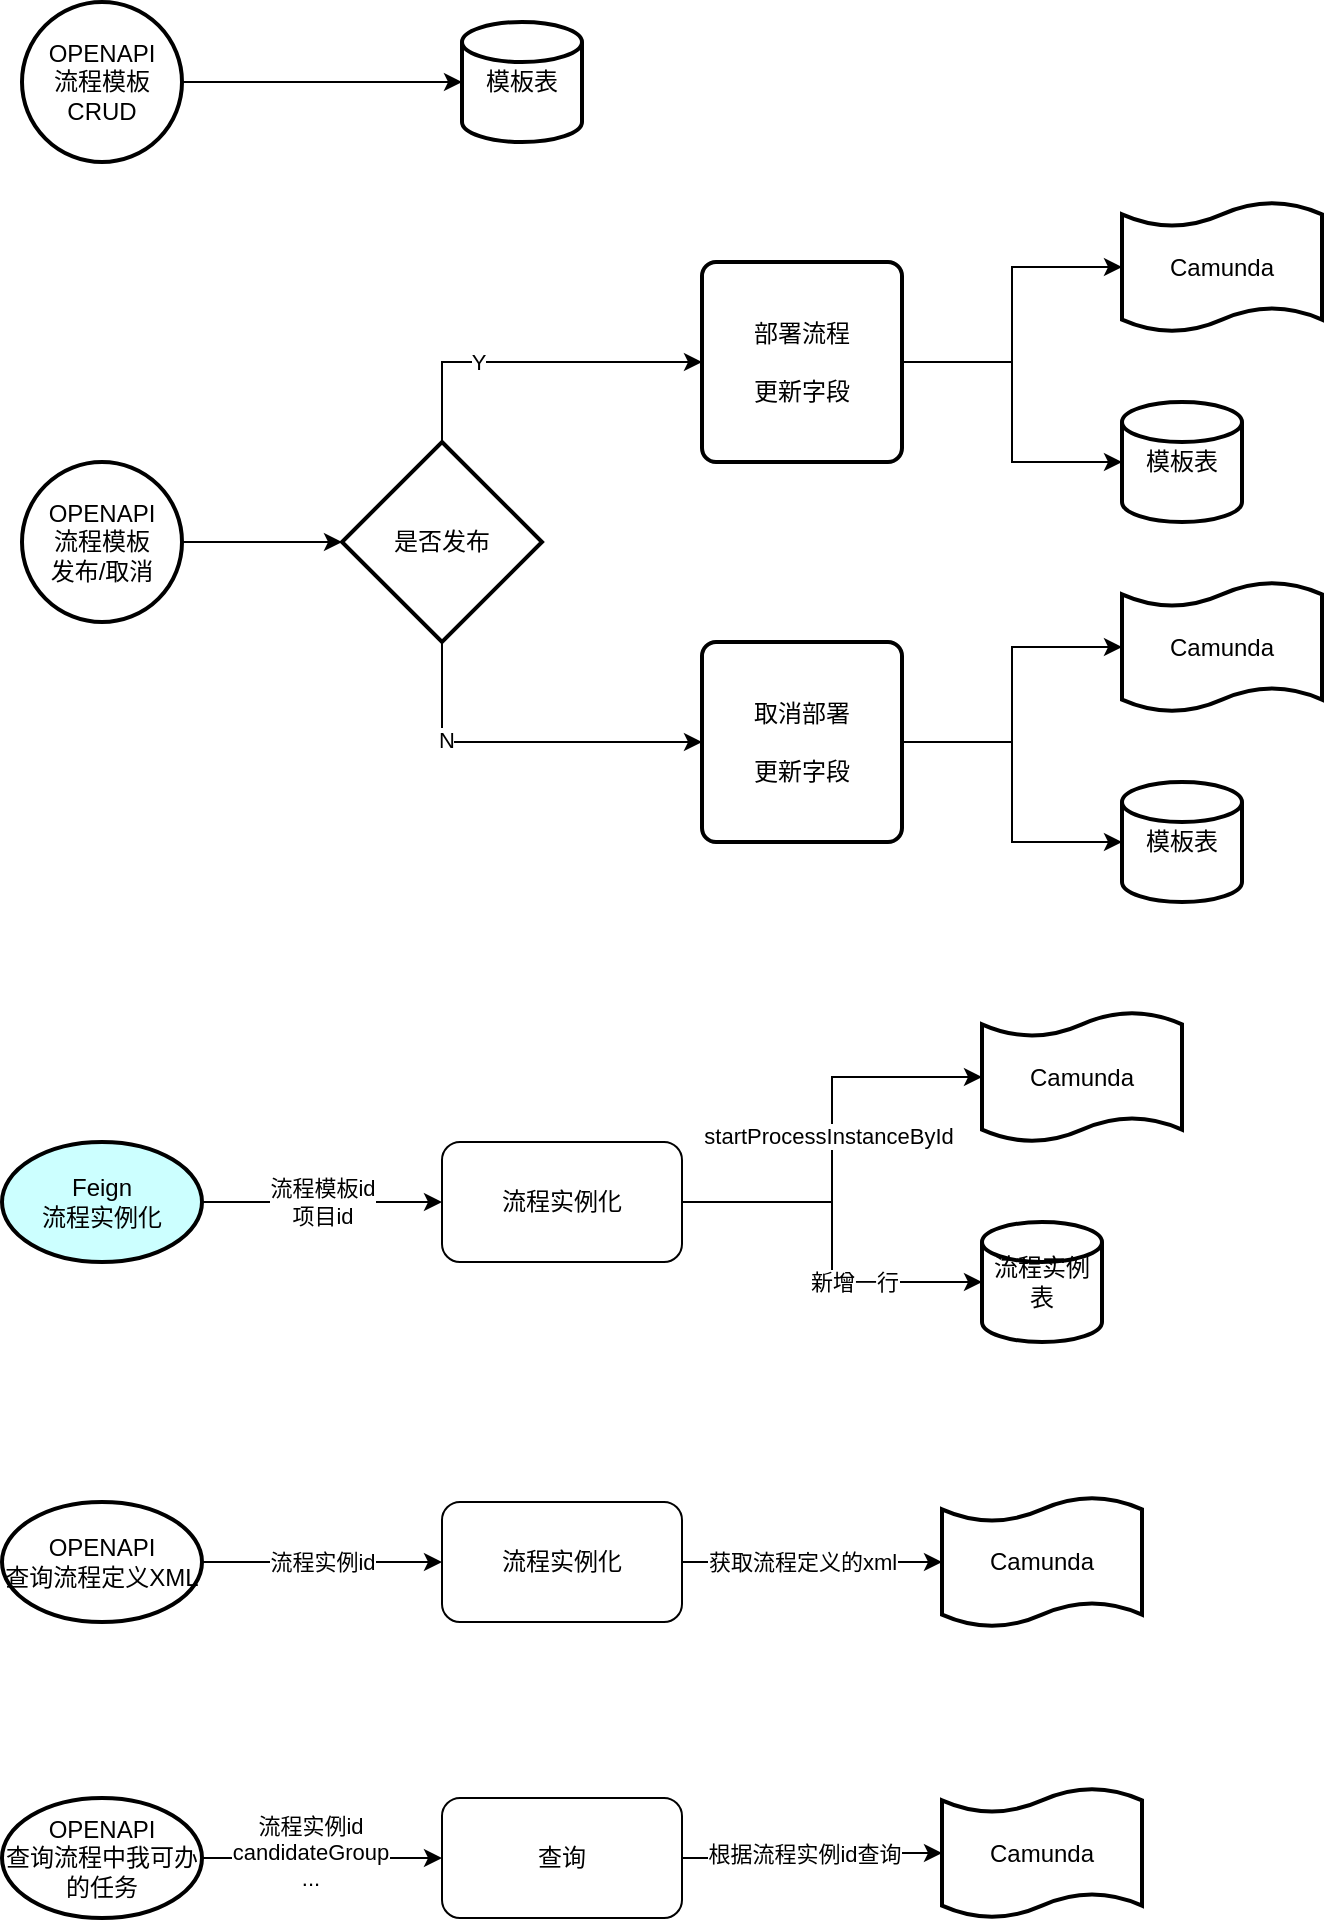 <mxfile version="24.4.4" type="github">
  <diagram name="第 1 页" id="l7ETgdYbAlDT3ln601Ar">
    <mxGraphModel dx="1434" dy="780" grid="1" gridSize="10" guides="1" tooltips="1" connect="1" arrows="1" fold="1" page="1" pageScale="1" pageWidth="827" pageHeight="1169" math="0" shadow="0">
      <root>
        <mxCell id="0" />
        <mxCell id="1" parent="0" />
        <mxCell id="i6D_zPiAmZ7pMk7o-Lk9-1" value="&lt;div&gt;OPENAPI&lt;/div&gt;流程模板CRUD" style="strokeWidth=2;html=1;shape=mxgraph.flowchart.start_2;whiteSpace=wrap;" vertex="1" parent="1">
          <mxGeometry x="40" y="80" width="80" height="80" as="geometry" />
        </mxCell>
        <mxCell id="i6D_zPiAmZ7pMk7o-Lk9-2" value="模板表" style="strokeWidth=2;html=1;shape=mxgraph.flowchart.database;whiteSpace=wrap;" vertex="1" parent="1">
          <mxGeometry x="260" y="90" width="60" height="60" as="geometry" />
        </mxCell>
        <mxCell id="i6D_zPiAmZ7pMk7o-Lk9-3" style="edgeStyle=orthogonalEdgeStyle;rounded=0;orthogonalLoop=1;jettySize=auto;html=1;entryX=0;entryY=0.5;entryDx=0;entryDy=0;entryPerimeter=0;" edge="1" parent="1" source="i6D_zPiAmZ7pMk7o-Lk9-1" target="i6D_zPiAmZ7pMk7o-Lk9-2">
          <mxGeometry relative="1" as="geometry" />
        </mxCell>
        <mxCell id="i6D_zPiAmZ7pMk7o-Lk9-7" style="edgeStyle=orthogonalEdgeStyle;rounded=0;orthogonalLoop=1;jettySize=auto;html=1;" edge="1" parent="1" source="i6D_zPiAmZ7pMk7o-Lk9-4" target="i6D_zPiAmZ7pMk7o-Lk9-6">
          <mxGeometry relative="1" as="geometry" />
        </mxCell>
        <mxCell id="i6D_zPiAmZ7pMk7o-Lk9-4" value="&lt;div&gt;OPENAPI&lt;/div&gt;流程模板&lt;div&gt;发布/取消&lt;/div&gt;" style="strokeWidth=2;html=1;shape=mxgraph.flowchart.start_2;whiteSpace=wrap;" vertex="1" parent="1">
          <mxGeometry x="40" y="310" width="80" height="80" as="geometry" />
        </mxCell>
        <mxCell id="i6D_zPiAmZ7pMk7o-Lk9-11" style="edgeStyle=orthogonalEdgeStyle;rounded=0;orthogonalLoop=1;jettySize=auto;html=1;exitX=0.5;exitY=0;exitDx=0;exitDy=0;exitPerimeter=0;" edge="1" parent="1" source="i6D_zPiAmZ7pMk7o-Lk9-6" target="i6D_zPiAmZ7pMk7o-Lk9-8">
          <mxGeometry relative="1" as="geometry" />
        </mxCell>
        <mxCell id="i6D_zPiAmZ7pMk7o-Lk9-12" value="Y" style="edgeLabel;html=1;align=center;verticalAlign=middle;resizable=0;points=[];" vertex="1" connectable="0" parent="i6D_zPiAmZ7pMk7o-Lk9-11">
          <mxGeometry x="-0.325" relative="1" as="geometry">
            <mxPoint as="offset" />
          </mxGeometry>
        </mxCell>
        <mxCell id="i6D_zPiAmZ7pMk7o-Lk9-23" style="edgeStyle=orthogonalEdgeStyle;rounded=0;orthogonalLoop=1;jettySize=auto;html=1;entryX=0;entryY=0.5;entryDx=0;entryDy=0;exitX=0.5;exitY=1;exitDx=0;exitDy=0;exitPerimeter=0;" edge="1" parent="1" source="i6D_zPiAmZ7pMk7o-Lk9-6" target="i6D_zPiAmZ7pMk7o-Lk9-22">
          <mxGeometry relative="1" as="geometry" />
        </mxCell>
        <mxCell id="i6D_zPiAmZ7pMk7o-Lk9-24" value="N" style="edgeLabel;html=1;align=center;verticalAlign=middle;resizable=0;points=[];" vertex="1" connectable="0" parent="i6D_zPiAmZ7pMk7o-Lk9-23">
          <mxGeometry x="-0.458" y="2" relative="1" as="geometry">
            <mxPoint as="offset" />
          </mxGeometry>
        </mxCell>
        <mxCell id="i6D_zPiAmZ7pMk7o-Lk9-6" value="是否发布" style="strokeWidth=2;html=1;shape=mxgraph.flowchart.decision;whiteSpace=wrap;" vertex="1" parent="1">
          <mxGeometry x="200" y="300" width="100" height="100" as="geometry" />
        </mxCell>
        <mxCell id="i6D_zPiAmZ7pMk7o-Lk9-8" value="部署流程&lt;div&gt;&lt;br&gt;&lt;div&gt;更新字段&lt;/div&gt;&lt;/div&gt;" style="rounded=1;whiteSpace=wrap;html=1;absoluteArcSize=1;arcSize=14;strokeWidth=2;" vertex="1" parent="1">
          <mxGeometry x="380" y="210" width="100" height="100" as="geometry" />
        </mxCell>
        <mxCell id="i6D_zPiAmZ7pMk7o-Lk9-14" value="模板表" style="strokeWidth=2;html=1;shape=mxgraph.flowchart.database;whiteSpace=wrap;" vertex="1" parent="1">
          <mxGeometry x="590" y="280" width="60" height="60" as="geometry" />
        </mxCell>
        <mxCell id="i6D_zPiAmZ7pMk7o-Lk9-19" value="Camunda" style="shape=tape;whiteSpace=wrap;html=1;strokeWidth=2;size=0.19" vertex="1" parent="1">
          <mxGeometry x="590" y="180" width="100" height="65" as="geometry" />
        </mxCell>
        <mxCell id="i6D_zPiAmZ7pMk7o-Lk9-20" style="edgeStyle=orthogonalEdgeStyle;rounded=0;orthogonalLoop=1;jettySize=auto;html=1;entryX=0;entryY=0.5;entryDx=0;entryDy=0;entryPerimeter=0;" edge="1" parent="1" source="i6D_zPiAmZ7pMk7o-Lk9-8" target="i6D_zPiAmZ7pMk7o-Lk9-19">
          <mxGeometry relative="1" as="geometry" />
        </mxCell>
        <mxCell id="i6D_zPiAmZ7pMk7o-Lk9-21" style="edgeStyle=orthogonalEdgeStyle;rounded=0;orthogonalLoop=1;jettySize=auto;html=1;entryX=0;entryY=0.5;entryDx=0;entryDy=0;entryPerimeter=0;" edge="1" parent="1" source="i6D_zPiAmZ7pMk7o-Lk9-8" target="i6D_zPiAmZ7pMk7o-Lk9-14">
          <mxGeometry relative="1" as="geometry" />
        </mxCell>
        <mxCell id="i6D_zPiAmZ7pMk7o-Lk9-22" value="取消部署&lt;div&gt;&lt;br&gt;&lt;div&gt;更新字段&lt;/div&gt;&lt;/div&gt;" style="rounded=1;whiteSpace=wrap;html=1;absoluteArcSize=1;arcSize=14;strokeWidth=2;" vertex="1" parent="1">
          <mxGeometry x="380" y="400" width="100" height="100" as="geometry" />
        </mxCell>
        <mxCell id="i6D_zPiAmZ7pMk7o-Lk9-25" value="模板表" style="strokeWidth=2;html=1;shape=mxgraph.flowchart.database;whiteSpace=wrap;" vertex="1" parent="1">
          <mxGeometry x="590" y="470" width="60" height="60" as="geometry" />
        </mxCell>
        <mxCell id="i6D_zPiAmZ7pMk7o-Lk9-26" value="Camunda" style="shape=tape;whiteSpace=wrap;html=1;strokeWidth=2;size=0.19" vertex="1" parent="1">
          <mxGeometry x="590" y="370" width="100" height="65" as="geometry" />
        </mxCell>
        <mxCell id="i6D_zPiAmZ7pMk7o-Lk9-27" style="edgeStyle=orthogonalEdgeStyle;rounded=0;orthogonalLoop=1;jettySize=auto;html=1;entryX=0;entryY=0.5;entryDx=0;entryDy=0;entryPerimeter=0;" edge="1" parent="1" source="i6D_zPiAmZ7pMk7o-Lk9-22" target="i6D_zPiAmZ7pMk7o-Lk9-26">
          <mxGeometry relative="1" as="geometry" />
        </mxCell>
        <mxCell id="i6D_zPiAmZ7pMk7o-Lk9-28" style="edgeStyle=orthogonalEdgeStyle;rounded=0;orthogonalLoop=1;jettySize=auto;html=1;entryX=0;entryY=0.5;entryDx=0;entryDy=0;entryPerimeter=0;" edge="1" parent="1" source="i6D_zPiAmZ7pMk7o-Lk9-22" target="i6D_zPiAmZ7pMk7o-Lk9-25">
          <mxGeometry relative="1" as="geometry" />
        </mxCell>
        <mxCell id="i6D_zPiAmZ7pMk7o-Lk9-35" style="edgeStyle=orthogonalEdgeStyle;rounded=0;orthogonalLoop=1;jettySize=auto;html=1;entryX=0;entryY=0.5;entryDx=0;entryDy=0;" edge="1" parent="1" source="i6D_zPiAmZ7pMk7o-Lk9-29" target="i6D_zPiAmZ7pMk7o-Lk9-31">
          <mxGeometry relative="1" as="geometry" />
        </mxCell>
        <mxCell id="i6D_zPiAmZ7pMk7o-Lk9-36" value="流程模板id&lt;div&gt;项目id&lt;/div&gt;" style="edgeLabel;html=1;align=center;verticalAlign=middle;resizable=0;points=[];" vertex="1" connectable="0" parent="i6D_zPiAmZ7pMk7o-Lk9-35">
          <mxGeometry x="-0.4" y="-2" relative="1" as="geometry">
            <mxPoint x="24" y="-2" as="offset" />
          </mxGeometry>
        </mxCell>
        <mxCell id="i6D_zPiAmZ7pMk7o-Lk9-29" value="Feign&lt;div&gt;流程&lt;span style=&quot;background-color: initial;&quot;&gt;实例化&lt;/span&gt;&lt;/div&gt;" style="strokeWidth=2;html=1;shape=mxgraph.flowchart.start_1;whiteSpace=wrap;fillColor=#CCFFFF;" vertex="1" parent="1">
          <mxGeometry x="30" y="650" width="100" height="60" as="geometry" />
        </mxCell>
        <mxCell id="i6D_zPiAmZ7pMk7o-Lk9-31" value="流程实例化" style="rounded=1;whiteSpace=wrap;html=1;" vertex="1" parent="1">
          <mxGeometry x="250" y="650" width="120" height="60" as="geometry" />
        </mxCell>
        <mxCell id="i6D_zPiAmZ7pMk7o-Lk9-32" value="Camunda" style="shape=tape;whiteSpace=wrap;html=1;strokeWidth=2;size=0.19" vertex="1" parent="1">
          <mxGeometry x="520" y="585" width="100" height="65" as="geometry" />
        </mxCell>
        <mxCell id="i6D_zPiAmZ7pMk7o-Lk9-33" style="edgeStyle=orthogonalEdgeStyle;rounded=0;orthogonalLoop=1;jettySize=auto;html=1;entryX=0;entryY=0.5;entryDx=0;entryDy=0;entryPerimeter=0;" edge="1" parent="1" source="i6D_zPiAmZ7pMk7o-Lk9-31" target="i6D_zPiAmZ7pMk7o-Lk9-32">
          <mxGeometry relative="1" as="geometry" />
        </mxCell>
        <mxCell id="i6D_zPiAmZ7pMk7o-Lk9-34" value="startProcessInstanceById" style="edgeLabel;html=1;align=center;verticalAlign=middle;resizable=0;points=[];" vertex="1" connectable="0" parent="i6D_zPiAmZ7pMk7o-Lk9-33">
          <mxGeometry x="0.017" y="2" relative="1" as="geometry">
            <mxPoint as="offset" />
          </mxGeometry>
        </mxCell>
        <mxCell id="i6D_zPiAmZ7pMk7o-Lk9-39" value="流程实例表" style="strokeWidth=2;html=1;shape=mxgraph.flowchart.database;whiteSpace=wrap;" vertex="1" parent="1">
          <mxGeometry x="520" y="690" width="60" height="60" as="geometry" />
        </mxCell>
        <mxCell id="i6D_zPiAmZ7pMk7o-Lk9-40" style="edgeStyle=orthogonalEdgeStyle;rounded=0;orthogonalLoop=1;jettySize=auto;html=1;entryX=0;entryY=0.5;entryDx=0;entryDy=0;entryPerimeter=0;" edge="1" parent="1" source="i6D_zPiAmZ7pMk7o-Lk9-31" target="i6D_zPiAmZ7pMk7o-Lk9-39">
          <mxGeometry relative="1" as="geometry" />
        </mxCell>
        <mxCell id="i6D_zPiAmZ7pMk7o-Lk9-41" value="新增一行" style="edgeLabel;html=1;align=center;verticalAlign=middle;resizable=0;points=[];" vertex="1" connectable="0" parent="i6D_zPiAmZ7pMk7o-Lk9-40">
          <mxGeometry x="0.326" relative="1" as="geometry">
            <mxPoint as="offset" />
          </mxGeometry>
        </mxCell>
        <mxCell id="i6D_zPiAmZ7pMk7o-Lk9-44" style="edgeStyle=orthogonalEdgeStyle;rounded=0;orthogonalLoop=1;jettySize=auto;html=1;" edge="1" parent="1" source="i6D_zPiAmZ7pMk7o-Lk9-42" target="i6D_zPiAmZ7pMk7o-Lk9-43">
          <mxGeometry relative="1" as="geometry" />
        </mxCell>
        <mxCell id="i6D_zPiAmZ7pMk7o-Lk9-45" value="流程实例id" style="edgeLabel;html=1;align=center;verticalAlign=middle;resizable=0;points=[];" vertex="1" connectable="0" parent="i6D_zPiAmZ7pMk7o-Lk9-44">
          <mxGeometry x="-0.4" y="-2" relative="1" as="geometry">
            <mxPoint x="24" y="-2" as="offset" />
          </mxGeometry>
        </mxCell>
        <mxCell id="i6D_zPiAmZ7pMk7o-Lk9-42" value="OPENAPI&lt;div&gt;查询流程定义XML&lt;br&gt;&lt;/div&gt;" style="strokeWidth=2;html=1;shape=mxgraph.flowchart.start_1;whiteSpace=wrap;" vertex="1" parent="1">
          <mxGeometry x="30" y="830" width="100" height="60" as="geometry" />
        </mxCell>
        <mxCell id="i6D_zPiAmZ7pMk7o-Lk9-43" value="流程实例化" style="rounded=1;whiteSpace=wrap;html=1;" vertex="1" parent="1">
          <mxGeometry x="250" y="830" width="120" height="60" as="geometry" />
        </mxCell>
        <mxCell id="i6D_zPiAmZ7pMk7o-Lk9-47" value="Camunda" style="shape=tape;whiteSpace=wrap;html=1;strokeWidth=2;size=0.19" vertex="1" parent="1">
          <mxGeometry x="500" y="827.5" width="100" height="65" as="geometry" />
        </mxCell>
        <mxCell id="i6D_zPiAmZ7pMk7o-Lk9-48" style="edgeStyle=orthogonalEdgeStyle;rounded=0;orthogonalLoop=1;jettySize=auto;html=1;entryX=0;entryY=0.5;entryDx=0;entryDy=0;entryPerimeter=0;" edge="1" parent="1" source="i6D_zPiAmZ7pMk7o-Lk9-43" target="i6D_zPiAmZ7pMk7o-Lk9-47">
          <mxGeometry relative="1" as="geometry">
            <mxPoint x="480" y="870" as="targetPoint" />
          </mxGeometry>
        </mxCell>
        <mxCell id="i6D_zPiAmZ7pMk7o-Lk9-49" value="获取流程定义的xml" style="edgeLabel;html=1;align=center;verticalAlign=middle;resizable=0;points=[];" vertex="1" connectable="0" parent="i6D_zPiAmZ7pMk7o-Lk9-48">
          <mxGeometry x="-0.169" y="-1" relative="1" as="geometry">
            <mxPoint x="6" y="-1" as="offset" />
          </mxGeometry>
        </mxCell>
        <mxCell id="i6D_zPiAmZ7pMk7o-Lk9-54" style="edgeStyle=orthogonalEdgeStyle;rounded=0;orthogonalLoop=1;jettySize=auto;html=1;" edge="1" parent="1" source="i6D_zPiAmZ7pMk7o-Lk9-50" target="i6D_zPiAmZ7pMk7o-Lk9-51">
          <mxGeometry relative="1" as="geometry" />
        </mxCell>
        <mxCell id="i6D_zPiAmZ7pMk7o-Lk9-57" value="流程实例id&lt;div&gt;candidateGroup&lt;/div&gt;&lt;div&gt;...&lt;/div&gt;" style="edgeLabel;html=1;align=center;verticalAlign=middle;resizable=0;points=[];" vertex="1" connectable="0" parent="i6D_zPiAmZ7pMk7o-Lk9-54">
          <mxGeometry x="-0.1" y="3" relative="1" as="geometry">
            <mxPoint as="offset" />
          </mxGeometry>
        </mxCell>
        <mxCell id="i6D_zPiAmZ7pMk7o-Lk9-50" value="OPENAPI&lt;div&gt;查询流程中我可办的任务&lt;br&gt;&lt;/div&gt;" style="strokeWidth=2;html=1;shape=mxgraph.flowchart.start_1;whiteSpace=wrap;" vertex="1" parent="1">
          <mxGeometry x="30" y="978" width="100" height="60" as="geometry" />
        </mxCell>
        <mxCell id="i6D_zPiAmZ7pMk7o-Lk9-51" value="查询" style="rounded=1;whiteSpace=wrap;html=1;" vertex="1" parent="1">
          <mxGeometry x="250" y="978" width="120" height="60" as="geometry" />
        </mxCell>
        <mxCell id="i6D_zPiAmZ7pMk7o-Lk9-52" value="Camunda" style="shape=tape;whiteSpace=wrap;html=1;strokeWidth=2;size=0.19" vertex="1" parent="1">
          <mxGeometry x="500" y="973" width="100" height="65" as="geometry" />
        </mxCell>
        <mxCell id="i6D_zPiAmZ7pMk7o-Lk9-61" style="edgeStyle=orthogonalEdgeStyle;rounded=0;orthogonalLoop=1;jettySize=auto;html=1;entryX=0;entryY=0.5;entryDx=0;entryDy=0;entryPerimeter=0;" edge="1" parent="1" source="i6D_zPiAmZ7pMk7o-Lk9-51" target="i6D_zPiAmZ7pMk7o-Lk9-52">
          <mxGeometry relative="1" as="geometry" />
        </mxCell>
        <mxCell id="i6D_zPiAmZ7pMk7o-Lk9-62" value="根据流程实例id查询" style="edgeLabel;html=1;align=center;verticalAlign=middle;resizable=0;points=[];" vertex="1" connectable="0" parent="i6D_zPiAmZ7pMk7o-Lk9-61">
          <mxGeometry x="0.16" relative="1" as="geometry">
            <mxPoint x="-14" as="offset" />
          </mxGeometry>
        </mxCell>
      </root>
    </mxGraphModel>
  </diagram>
</mxfile>
